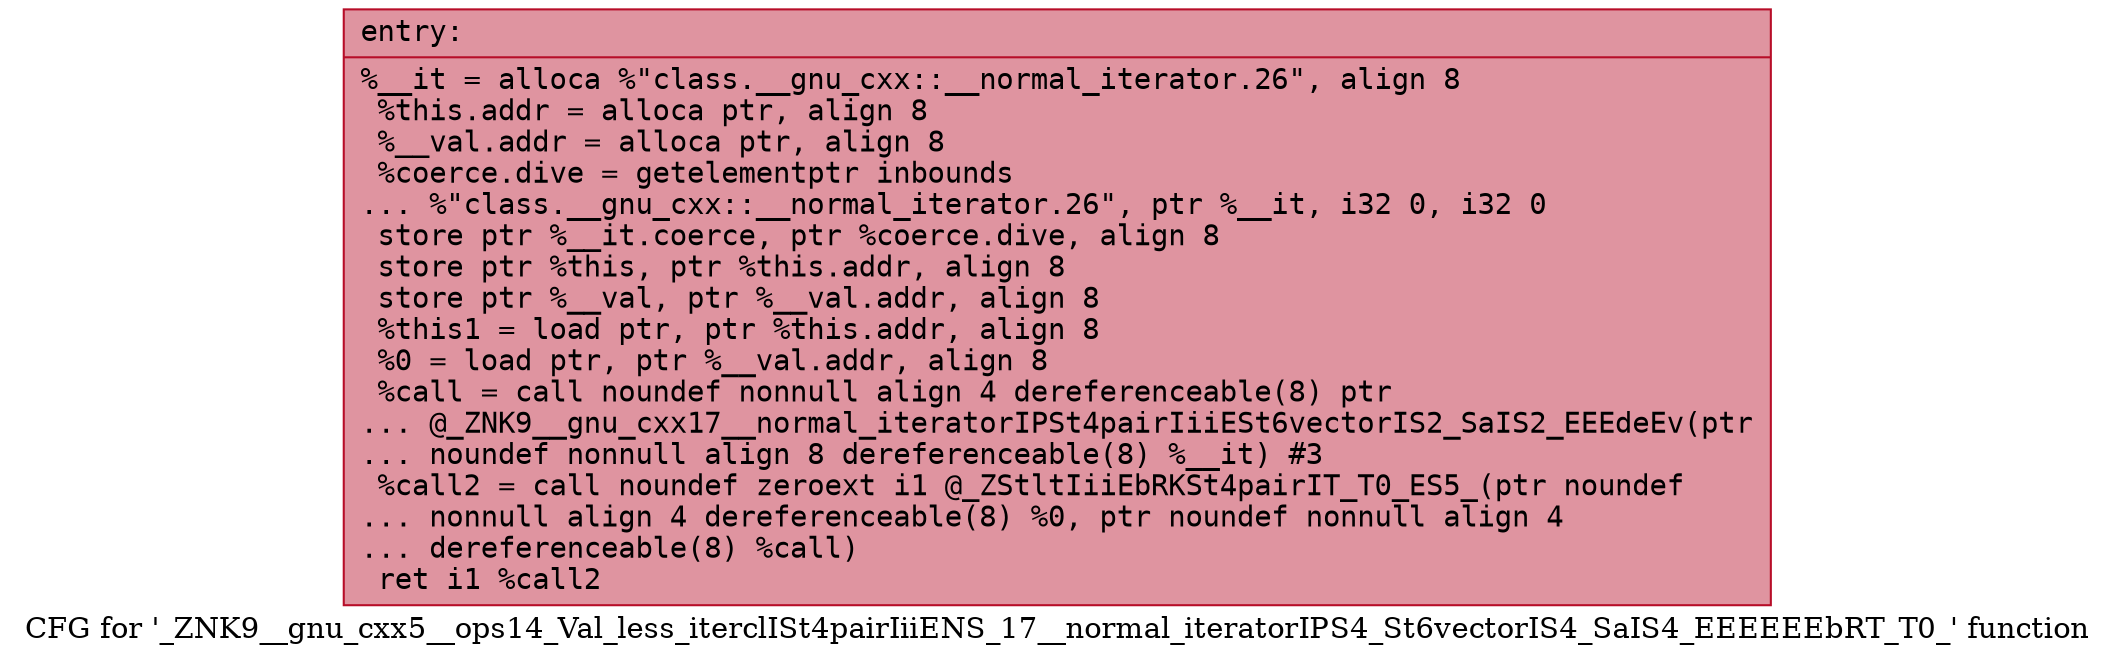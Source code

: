 digraph "CFG for '_ZNK9__gnu_cxx5__ops14_Val_less_iterclISt4pairIiiENS_17__normal_iteratorIPS4_St6vectorIS4_SaIS4_EEEEEEbRT_T0_' function" {
	label="CFG for '_ZNK9__gnu_cxx5__ops14_Val_less_iterclISt4pairIiiENS_17__normal_iteratorIPS4_St6vectorIS4_SaIS4_EEEEEEbRT_T0_' function";

	Node0x56307d779bb0 [shape=record,color="#b70d28ff", style=filled, fillcolor="#b70d2870" fontname="Courier",label="{entry:\l|  %__it = alloca %\"class.__gnu_cxx::__normal_iterator.26\", align 8\l  %this.addr = alloca ptr, align 8\l  %__val.addr = alloca ptr, align 8\l  %coerce.dive = getelementptr inbounds\l... %\"class.__gnu_cxx::__normal_iterator.26\", ptr %__it, i32 0, i32 0\l  store ptr %__it.coerce, ptr %coerce.dive, align 8\l  store ptr %this, ptr %this.addr, align 8\l  store ptr %__val, ptr %__val.addr, align 8\l  %this1 = load ptr, ptr %this.addr, align 8\l  %0 = load ptr, ptr %__val.addr, align 8\l  %call = call noundef nonnull align 4 dereferenceable(8) ptr\l... @_ZNK9__gnu_cxx17__normal_iteratorIPSt4pairIiiESt6vectorIS2_SaIS2_EEEdeEv(ptr\l... noundef nonnull align 8 dereferenceable(8) %__it) #3\l  %call2 = call noundef zeroext i1 @_ZStltIiiEbRKSt4pairIT_T0_ES5_(ptr noundef\l... nonnull align 4 dereferenceable(8) %0, ptr noundef nonnull align 4\l... dereferenceable(8) %call)\l  ret i1 %call2\l}"];
}
